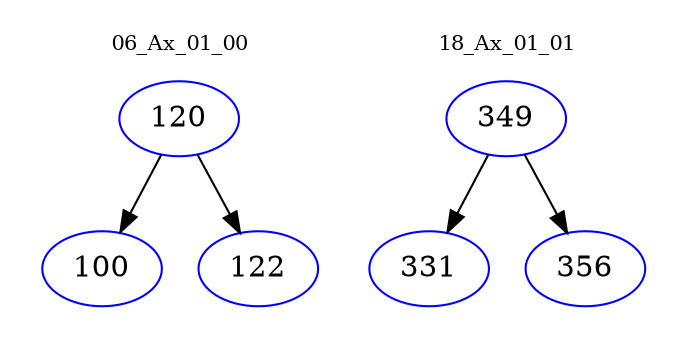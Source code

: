 digraph{
subgraph cluster_0 {
color = white
label = "06_Ax_01_00";
fontsize=10;
T0_120 [label="120", color="blue"]
T0_120 -> T0_100 [color="black"]
T0_100 [label="100", color="blue"]
T0_120 -> T0_122 [color="black"]
T0_122 [label="122", color="blue"]
}
subgraph cluster_1 {
color = white
label = "18_Ax_01_01";
fontsize=10;
T1_349 [label="349", color="blue"]
T1_349 -> T1_331 [color="black"]
T1_331 [label="331", color="blue"]
T1_349 -> T1_356 [color="black"]
T1_356 [label="356", color="blue"]
}
}
